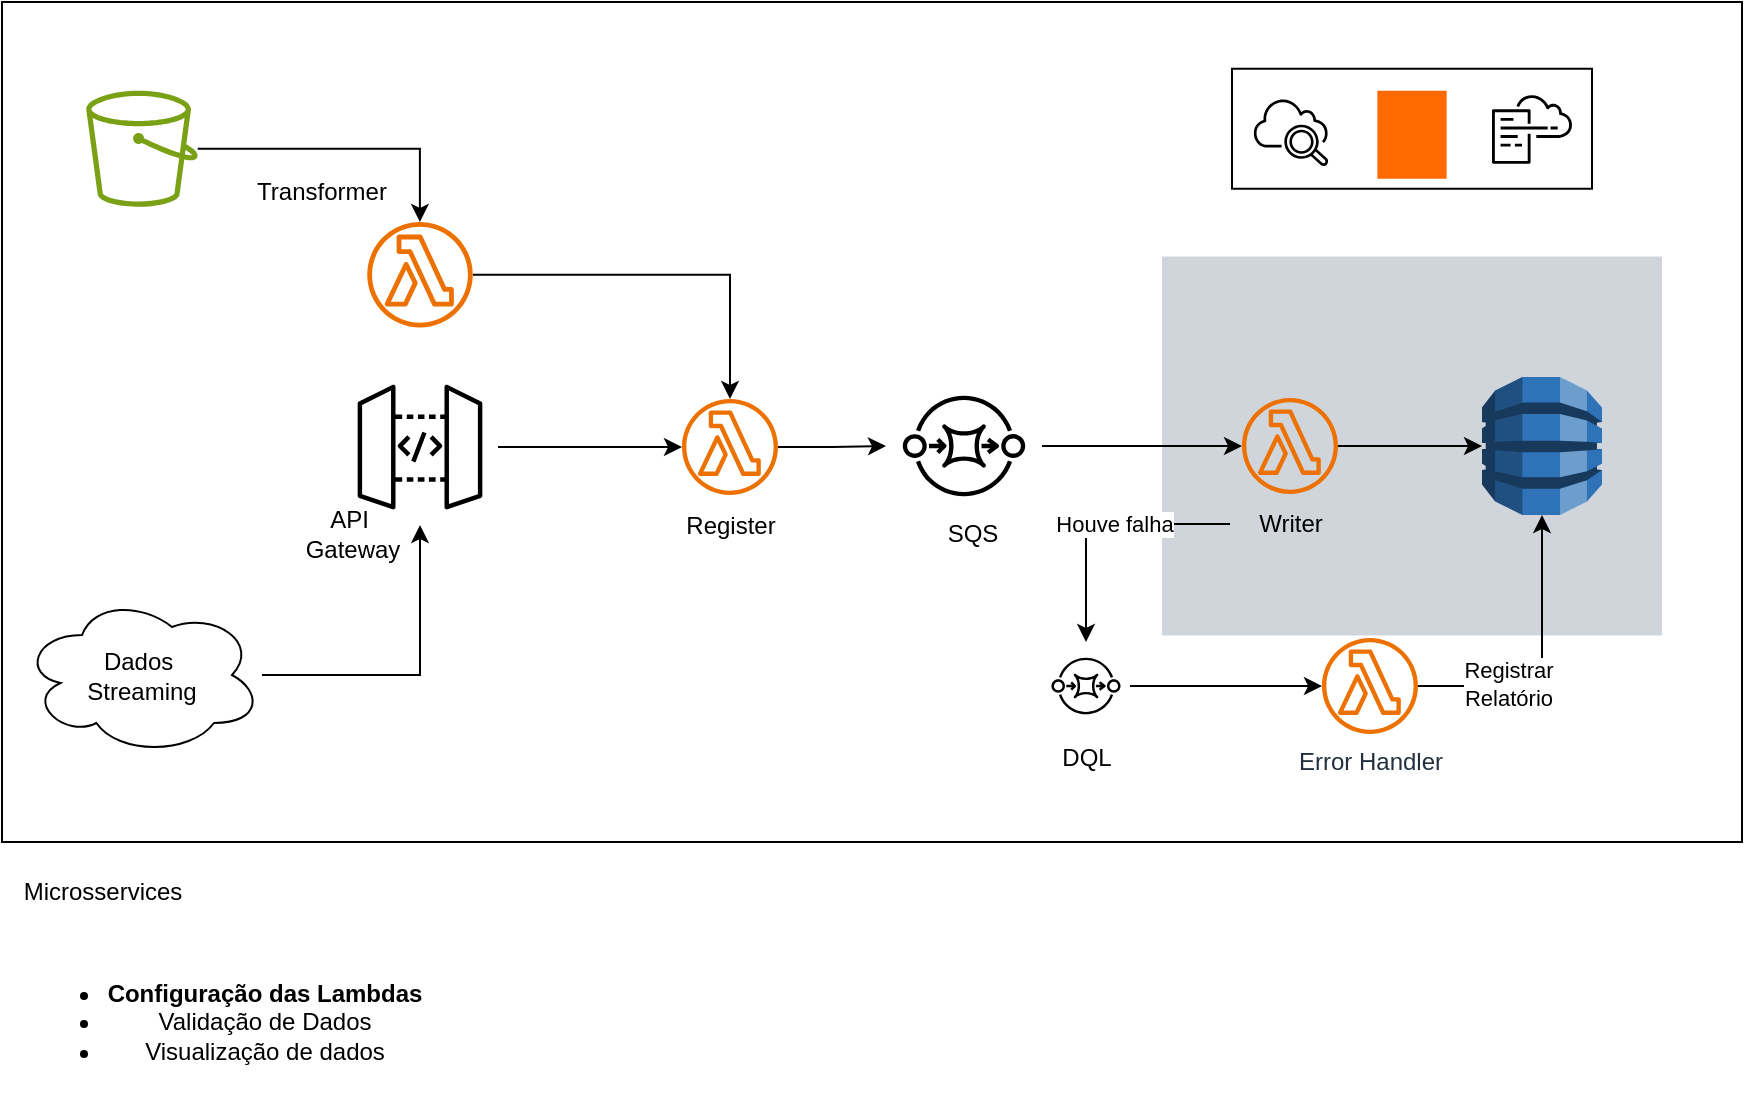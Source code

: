 <mxfile version="27.1.5">
  <diagram name="Página-1" id="QajRzaFL-NLi7Gwja7vL">
    <mxGraphModel dx="1042" dy="562" grid="1" gridSize="10" guides="1" tooltips="1" connect="1" arrows="1" fold="1" page="1" pageScale="1" pageWidth="827" pageHeight="1169" math="0" shadow="0">
      <root>
        <mxCell id="0" />
        <mxCell id="1" parent="0" />
        <mxCell id="I1FAZgchKAetT9O_WyYp-1" value="" style="rounded=0;whiteSpace=wrap;html=1;fillColor=none;" parent="1" vertex="1">
          <mxGeometry x="60" y="520" width="870" height="420" as="geometry" />
        </mxCell>
        <mxCell id="I1FAZgchKAetT9O_WyYp-2" value="" style="rounded=0;whiteSpace=wrap;html=1;fillColor=none;" parent="1" vertex="1">
          <mxGeometry x="675" y="553.37" width="180" height="60" as="geometry" />
        </mxCell>
        <mxCell id="-MUNUMHjovG54EuxszGH-2" style="edgeStyle=orthogonalEdgeStyle;rounded=0;orthogonalLoop=1;jettySize=auto;html=1;" parent="1" source="nsRHjqSwHCmtydrMpkoe-1" target="nsRHjqSwHCmtydrMpkoe-11" edge="1">
          <mxGeometry relative="1" as="geometry" />
        </mxCell>
        <mxCell id="nsRHjqSwHCmtydrMpkoe-1" value="" style="sketch=0;points=[[0,0,0],[0.25,0,0],[0.5,0,0],[0.75,0,0],[1,0,0],[0,1,0],[0.25,1,0],[0.5,1,0],[0.75,1,0],[1,1,0],[0,0.25,0],[0,0.5,0],[0,0.75,0],[1,0.25,0],[1,0.5,0],[1,0.75,0]];outlineConnect=0;dashed=0;verticalLabelPosition=bottom;verticalAlign=top;align=center;html=1;fontSize=12;fontStyle=0;aspect=fixed;shape=mxgraph.aws4.resourceIcon;resIcon=mxgraph.aws4.api_gateway;" parent="1" vertex="1">
          <mxGeometry x="230" y="703.5" width="78" height="78" as="geometry" />
        </mxCell>
        <mxCell id="nsRHjqSwHCmtydrMpkoe-2" value="&lt;div&gt;API&amp;nbsp;&lt;/div&gt;&lt;div&gt;Gateway&lt;/div&gt;" style="text;html=1;align=center;verticalAlign=middle;resizable=0;points=[];autosize=1;strokeColor=none;fillColor=none;" parent="1" vertex="1">
          <mxGeometry x="200" y="766" width="70" height="40" as="geometry" />
        </mxCell>
        <mxCell id="nsRHjqSwHCmtydrMpkoe-12" value="Register" style="text;html=1;align=center;verticalAlign=middle;resizable=0;points=[];autosize=1;strokeColor=none;fillColor=none;" parent="1" vertex="1">
          <mxGeometry x="389" y="766.5" width="70" height="30" as="geometry" />
        </mxCell>
        <mxCell id="FRCylCwCFbOvexBoIbVf-19" style="edgeStyle=orthogonalEdgeStyle;rounded=0;orthogonalLoop=1;jettySize=auto;html=1;" parent="1" source="nsRHjqSwHCmtydrMpkoe-11" target="bxDiHAAbnMYEJxM6YMKJ-7" edge="1">
          <mxGeometry relative="1" as="geometry" />
        </mxCell>
        <mxCell id="nsRHjqSwHCmtydrMpkoe-11" value="" style="sketch=0;outlineConnect=0;fontColor=#232F3E;gradientColor=none;fillColor=#ED7100;strokeColor=none;dashed=0;verticalLabelPosition=bottom;verticalAlign=top;align=center;html=1;fontSize=12;fontStyle=0;aspect=fixed;pointerEvents=1;shape=mxgraph.aws4.lambda_function;" parent="1" vertex="1">
          <mxGeometry x="400" y="718.5" width="48" height="48" as="geometry" />
        </mxCell>
        <mxCell id="XVp57DwJdD9aT9oTTaYd-12" value="" style="rounded=0;whiteSpace=wrap;html=1;fillColor=#647687;fontColor=#ffffff;strokeColor=none;opacity=30;" parent="1" vertex="1">
          <mxGeometry x="640" y="647.25" width="250" height="189.5" as="geometry" />
        </mxCell>
        <mxCell id="hyj1gfPh14rEqZgHV6qE-32" value="Microsservices" style="text;html=1;align=center;verticalAlign=middle;resizable=0;points=[];autosize=1;strokeColor=none;fillColor=none;" parent="1" vertex="1">
          <mxGeometry x="60" y="950" width="100" height="30" as="geometry" />
        </mxCell>
        <mxCell id="5WXB7JSNYIkjzYqfgSPr-3" style="edgeStyle=orthogonalEdgeStyle;rounded=0;orthogonalLoop=1;jettySize=auto;html=1;" parent="1" source="bxDiHAAbnMYEJxM6YMKJ-7" target="FRCylCwCFbOvexBoIbVf-8" edge="1">
          <mxGeometry relative="1" as="geometry" />
        </mxCell>
        <mxCell id="bxDiHAAbnMYEJxM6YMKJ-7" value="" style="sketch=0;points=[[0,0,0],[0.25,0,0],[0.5,0,0],[0.75,0,0],[1,0,0],[0,1,0],[0.25,1,0],[0.5,1,0],[0.75,1,0],[1,1,0],[0,0.25,0],[0,0.5,0],[0,0.75,0],[1,0.25,0],[1,0.5,0],[1,0.75,0]];outlineConnect=0;dashed=0;verticalLabelPosition=bottom;verticalAlign=top;align=center;html=1;fontSize=12;fontStyle=0;aspect=fixed;shape=mxgraph.aws4.resourceIcon;resIcon=mxgraph.aws4.sqs;fillColor=none;" parent="1" vertex="1">
          <mxGeometry x="502" y="703" width="78" height="78" as="geometry" />
        </mxCell>
        <mxCell id="bxDiHAAbnMYEJxM6YMKJ-10" value="SQS" style="text;html=1;align=center;verticalAlign=middle;resizable=0;points=[];autosize=1;strokeColor=none;fillColor=none;" parent="1" vertex="1">
          <mxGeometry x="520" y="771" width="50" height="30" as="geometry" />
        </mxCell>
        <mxCell id="z12atYb5-pMm3GN0Tngy-2" style="edgeStyle=orthogonalEdgeStyle;rounded=0;orthogonalLoop=1;jettySize=auto;html=1;" parent="1" source="FRCylCwCFbOvexBoIbVf-8" target="z12atYb5-pMm3GN0Tngy-1" edge="1">
          <mxGeometry relative="1" as="geometry" />
        </mxCell>
        <mxCell id="FRCylCwCFbOvexBoIbVf-8" value="" style="sketch=0;outlineConnect=0;fontColor=#232F3E;gradientColor=none;fillColor=#ED7100;strokeColor=none;dashed=0;verticalLabelPosition=bottom;verticalAlign=top;align=center;html=1;fontSize=12;fontStyle=0;aspect=fixed;pointerEvents=1;shape=mxgraph.aws4.lambda_function;" parent="1" vertex="1">
          <mxGeometry x="680" y="718" width="48" height="48" as="geometry" />
        </mxCell>
        <mxCell id="7xlVcMKwOaf8gBqmTVXv-3" style="edgeStyle=orthogonalEdgeStyle;rounded=0;orthogonalLoop=1;jettySize=auto;html=1;" parent="1" source="XVp57DwJdD9aT9oTTaYd-11" target="7xlVcMKwOaf8gBqmTVXv-1" edge="1">
          <mxGeometry relative="1" as="geometry" />
        </mxCell>
        <mxCell id="7xlVcMKwOaf8gBqmTVXv-4" value="Houve falha" style="edgeLabel;html=1;align=center;verticalAlign=middle;resizable=0;points=[];" parent="7xlVcMKwOaf8gBqmTVXv-3" vertex="1" connectable="0">
          <mxGeometry x="-0.116" relative="1" as="geometry">
            <mxPoint as="offset" />
          </mxGeometry>
        </mxCell>
        <mxCell id="XVp57DwJdD9aT9oTTaYd-11" value="Writer" style="text;html=1;align=center;verticalAlign=middle;resizable=0;points=[];autosize=1;strokeColor=none;fillColor=none;" parent="1" vertex="1">
          <mxGeometry x="674" y="766" width="60" height="30" as="geometry" />
        </mxCell>
        <mxCell id="z12atYb5-pMm3GN0Tngy-1" value="" style="outlineConnect=0;dashed=0;verticalLabelPosition=bottom;verticalAlign=top;align=center;html=1;shape=mxgraph.aws3.dynamo_db;fillColor=#2E73B8;gradientColor=none;" parent="1" vertex="1">
          <mxGeometry x="800" y="707.5" width="60" height="69" as="geometry" />
        </mxCell>
        <mxCell id="78sN_fHnttlK5tCgcDlP-1" value="" style="sketch=0;points=[[0,0,0],[0.25,0,0],[0.5,0,0],[0.75,0,0],[1,0,0],[0,1,0],[0.25,1,0],[0.5,1,0],[0.75,1,0],[1,1,0],[0,0.25,0],[0,0.5,0],[0,0.75,0],[1,0.25,0],[1,0.5,0],[1,0.75,0]];points=[[0,0,0],[0.25,0,0],[0.5,0,0],[0.75,0,0],[1,0,0],[0,1,0],[0.25,1,0],[0.5,1,0],[0.75,1,0],[1,1,0],[0,0.25,0],[0,0.5,0],[0,0.75,0],[1,0.25,0],[1,0.5,0],[1,0.75,0]];outlineConnect=0;dashed=0;verticalLabelPosition=bottom;verticalAlign=top;align=center;html=1;fontSize=12;fontStyle=0;aspect=fixed;shape=mxgraph.aws4.resourceIcon;resIcon=mxgraph.aws4.cloudwatch_2;fillColor=none;" parent="1" vertex="1">
          <mxGeometry x="681.25" y="561.62" width="46.75" height="46.75" as="geometry" />
        </mxCell>
        <mxCell id="I1FAZgchKAetT9O_WyYp-3" value="" style="sketch=0;points=[[0,0,0],[0.25,0,0],[0.5,0,0],[0.75,0,0],[1,0,0],[0,1,0],[0.25,1,0],[0.5,1,0],[0.75,1,0],[1,1,0],[0,0.25,0],[0,0.5,0],[0,0.75,0],[1,0.25,0],[1,0.5,0],[1,0.75,0]];points=[[0,0,0],[0.25,0,0],[0.5,0,0],[0.75,0,0],[1,0,0],[0,1,0],[0.25,1,0],[0.5,1,0],[0.75,1,0],[1,1,0],[0,0.25,0],[0,0.5,0],[0,0.75,0],[1,0.25,0],[1,0.5,0],[1,0.75,0]];outlineConnect=0;fillColor=none;dashed=0;verticalLabelPosition=bottom;verticalAlign=top;align=center;html=1;fontSize=12;fontStyle=0;aspect=fixed;shape=mxgraph.aws4.resourceIcon;resIcon=mxgraph.aws4.cloudformation;" parent="1" vertex="1">
          <mxGeometry x="800" y="558.37" width="50" height="50" as="geometry" />
        </mxCell>
        <mxCell id="I1FAZgchKAetT9O_WyYp-5" value="" style="points=[];aspect=fixed;html=1;align=center;shadow=0;dashed=0;fillColor=#FF6A00;strokeColor=none;shape=mxgraph.alibaba_cloud.codepipeline;" parent="1" vertex="1">
          <mxGeometry x="747.68" y="564.37" width="34.64" height="44" as="geometry" />
        </mxCell>
        <mxCell id="5WXB7JSNYIkjzYqfgSPr-11" style="edgeStyle=orthogonalEdgeStyle;rounded=0;orthogonalLoop=1;jettySize=auto;html=1;" parent="1" source="5WXB7JSNYIkjzYqfgSPr-2" target="nsRHjqSwHCmtydrMpkoe-11" edge="1">
          <mxGeometry relative="1" as="geometry" />
        </mxCell>
        <mxCell id="5WXB7JSNYIkjzYqfgSPr-2" value="" style="sketch=0;outlineConnect=0;fontColor=#232F3E;gradientColor=none;fillColor=#ED7100;strokeColor=none;dashed=0;verticalLabelPosition=bottom;verticalAlign=top;align=center;html=1;fontSize=12;fontStyle=0;aspect=fixed;pointerEvents=1;shape=mxgraph.aws4.lambda_function;" parent="1" vertex="1">
          <mxGeometry x="242.62" y="630" width="52.75" height="52.75" as="geometry" />
        </mxCell>
        <mxCell id="5WXB7JSNYIkjzYqfgSPr-6" style="edgeStyle=orthogonalEdgeStyle;rounded=0;orthogonalLoop=1;jettySize=auto;html=1;" parent="1" source="5WXB7JSNYIkjzYqfgSPr-4" target="nsRHjqSwHCmtydrMpkoe-1" edge="1">
          <mxGeometry relative="1" as="geometry" />
        </mxCell>
        <mxCell id="5WXB7JSNYIkjzYqfgSPr-4" value="Dados&amp;nbsp;&lt;div&gt;Streaming&lt;/div&gt;" style="ellipse;shape=cloud;whiteSpace=wrap;html=1;" parent="1" vertex="1">
          <mxGeometry x="70" y="816.5" width="120" height="80" as="geometry" />
        </mxCell>
        <mxCell id="5WXB7JSNYIkjzYqfgSPr-9" style="edgeStyle=orthogonalEdgeStyle;rounded=0;orthogonalLoop=1;jettySize=auto;html=1;" parent="1" source="5WXB7JSNYIkjzYqfgSPr-8" target="5WXB7JSNYIkjzYqfgSPr-2" edge="1">
          <mxGeometry relative="1" as="geometry" />
        </mxCell>
        <mxCell id="5WXB7JSNYIkjzYqfgSPr-8" value="" style="sketch=0;outlineConnect=0;fontColor=#232F3E;gradientColor=none;fillColor=light-dark(#7AA116,#FFFFFF);strokeColor=none;dashed=0;verticalLabelPosition=bottom;verticalAlign=top;align=center;html=1;fontSize=12;fontStyle=0;aspect=fixed;pointerEvents=1;shape=mxgraph.aws4.bucket;" parent="1" vertex="1">
          <mxGeometry x="102.11" y="564.37" width="55.77" height="58" as="geometry" />
        </mxCell>
        <mxCell id="5WXB7JSNYIkjzYqfgSPr-10" value="Transformer" style="text;html=1;align=center;verticalAlign=middle;whiteSpace=wrap;rounded=0;" parent="1" vertex="1">
          <mxGeometry x="190" y="600" width="60" height="30" as="geometry" />
        </mxCell>
        <mxCell id="7xlVcMKwOaf8gBqmTVXv-7" style="edgeStyle=orthogonalEdgeStyle;rounded=0;orthogonalLoop=1;jettySize=auto;html=1;" parent="1" source="7xlVcMKwOaf8gBqmTVXv-1" target="7xlVcMKwOaf8gBqmTVXv-6" edge="1">
          <mxGeometry relative="1" as="geometry" />
        </mxCell>
        <mxCell id="7xlVcMKwOaf8gBqmTVXv-1" value="DQL" style="sketch=0;points=[[0,0,0],[0.25,0,0],[0.5,0,0],[0.75,0,0],[1,0,0],[0,1,0],[0.25,1,0],[0.5,1,0],[0.75,1,0],[1,1,0],[0,0.25,0],[0,0.5,0],[0,0.75,0],[1,0.25,0],[1,0.5,0],[1,0.75,0]];outlineConnect=0;dashed=0;verticalLabelPosition=bottom;verticalAlign=top;align=center;html=1;fontSize=12;fontStyle=0;aspect=fixed;shape=mxgraph.aws4.resourceIcon;resIcon=mxgraph.aws4.sqs;fillColor=none;" parent="1" vertex="1">
          <mxGeometry x="580" y="840" width="44" height="44" as="geometry" />
        </mxCell>
        <mxCell id="7xlVcMKwOaf8gBqmTVXv-11" style="edgeStyle=orthogonalEdgeStyle;rounded=0;orthogonalLoop=1;jettySize=auto;html=1;" parent="1" source="7xlVcMKwOaf8gBqmTVXv-6" target="z12atYb5-pMm3GN0Tngy-1" edge="1">
          <mxGeometry relative="1" as="geometry" />
        </mxCell>
        <mxCell id="7xlVcMKwOaf8gBqmTVXv-12" value="Registrar&lt;div&gt;Relatório&lt;/div&gt;" style="edgeLabel;html=1;align=center;verticalAlign=middle;resizable=0;points=[];" parent="7xlVcMKwOaf8gBqmTVXv-11" vertex="1" connectable="0">
          <mxGeometry x="-0.396" y="1" relative="1" as="geometry">
            <mxPoint as="offset" />
          </mxGeometry>
        </mxCell>
        <mxCell id="7xlVcMKwOaf8gBqmTVXv-6" value="Error Handler" style="sketch=0;outlineConnect=0;fontColor=#232F3E;gradientColor=none;fillColor=#ED7100;strokeColor=none;dashed=0;verticalLabelPosition=bottom;verticalAlign=top;align=center;html=1;fontSize=12;fontStyle=0;aspect=fixed;pointerEvents=1;shape=mxgraph.aws4.lambda_function;" parent="1" vertex="1">
          <mxGeometry x="720.0" y="838" width="48" height="48" as="geometry" />
        </mxCell>
        <mxCell id="7xlVcMKwOaf8gBqmTVXv-10" value="&lt;ul data-sourcepos=&quot;23:5-25:0&quot;&gt;&lt;li data-sourcepos=&quot;23:5-23:97&quot;&gt;&lt;strong style=&quot;color: light-dark(rgb(0, 0, 0), rgb(255, 255, 255)); background-color: transparent;&quot;&gt;Configuração das Lambdas&lt;/strong&gt;&lt;/li&gt;&lt;li data-sourcepos=&quot;23:5-23:97&quot;&gt;&lt;strong style=&quot;background-color: transparent; color: light-dark(rgb(0, 0, 0), rgb(255, 255, 255));&quot;&gt;&lt;span style=&quot;font-weight: 400;&quot;&gt;Validação de Dados&lt;/span&gt;&lt;/strong&gt;&lt;/li&gt;&lt;li data-sourcepos=&quot;23:5-23:97&quot;&gt;Visualização de dados&lt;/li&gt;&lt;/ul&gt;" style="text;html=1;align=center;verticalAlign=middle;resizable=0;points=[];autosize=1;strokeColor=none;fillColor=none;" parent="1" vertex="1">
          <mxGeometry x="60.5" y="990" width="220" height="80" as="geometry" />
        </mxCell>
      </root>
    </mxGraphModel>
  </diagram>
</mxfile>

